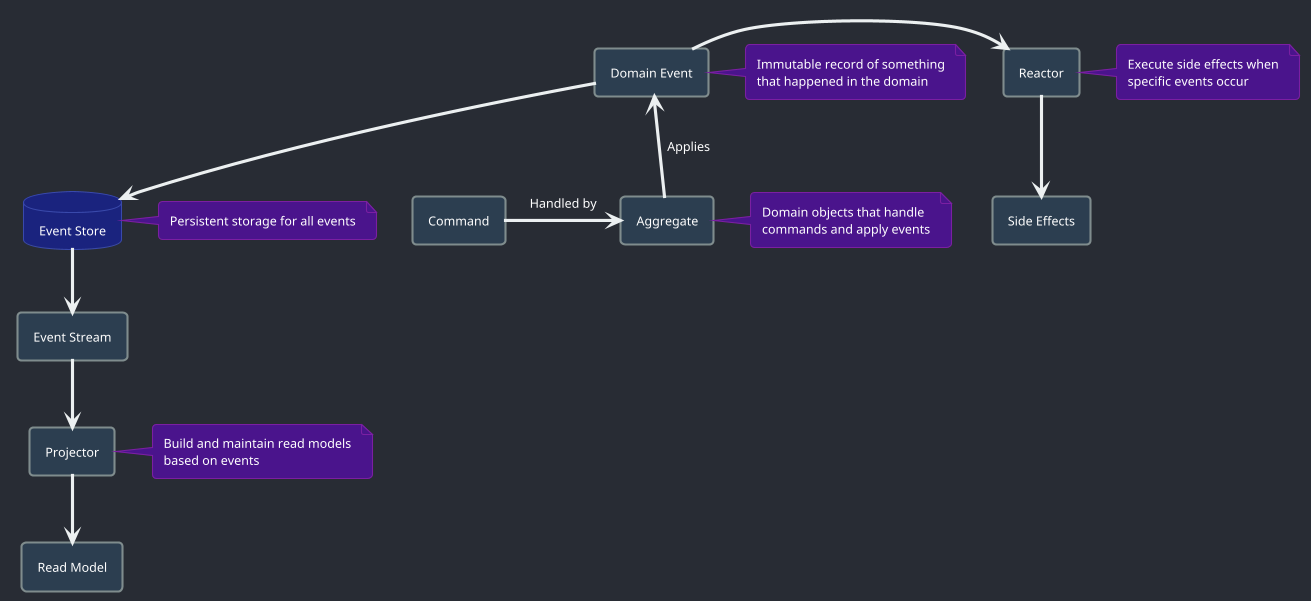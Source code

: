 @startuml Event Sourcing Flow (Dark Mode)

' Dark mode theme
!theme cyborg
skinparam backgroundColor #282c34
skinparam ArrowColor #ecf0f1
skinparam shadowing false
skinparam DefaultFontColor #FFFFFF

' Define styles
skinparam rectangle {
    BackgroundColor #2c3e50
    BorderColor #7f8c8d
    FontColor #FFFFFF
}

skinparam database {
    BackgroundColor #1a237e
    BorderColor #3949ab
}

skinparam note {
    BackgroundColor #4a148c
    BorderColor #7b1fa2
    FontColor #FFFFFF
}

' Components
rectangle "Domain Event" as A
database "Event Store" as B
rectangle "Event Stream" as C
rectangle "Projector" as D
rectangle "Read Model" as E
rectangle "Reactor" as F
rectangle "Side Effects" as G
rectangle "Aggregate" as H
rectangle "Command" as I

' Connections
A -down-> B
B -down-> C
C -down-> D
D -down-> E
A -right-> F
F -down-> G
H -up-> A : "Applies"
I -right-> H : "Handled by"

' Add notes
note right of A
  Immutable record of something
  that happened in the domain
end note

note right of B
  Persistent storage for all events
end note

note right of H
  Domain objects that handle
  commands and apply events
end note

note right of D
  Build and maintain read models
  based on events
end note

note right of F
  Execute side effects when
  specific events occur
end note

@enduml
